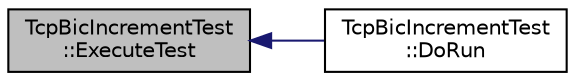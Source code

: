 digraph "TcpBicIncrementTest::ExecuteTest"
{
  edge [fontname="Helvetica",fontsize="10",labelfontname="Helvetica",labelfontsize="10"];
  node [fontname="Helvetica",fontsize="10",shape=record];
  rankdir="LR";
  Node1 [label="TcpBicIncrementTest\l::ExecuteTest",height=0.2,width=0.4,color="black", fillcolor="grey75", style="filled", fontcolor="black"];
  Node1 -> Node2 [dir="back",color="midnightblue",fontsize="10",style="solid"];
  Node2 [label="TcpBicIncrementTest\l::DoRun",height=0.2,width=0.4,color="black", fillcolor="white", style="filled",URL="$da/d69/classTcpBicIncrementTest.html#af1a3cf3f9ad7abf5fc16edb41bc2351c",tooltip="Implementation to actually run this TestCase. "];
}
